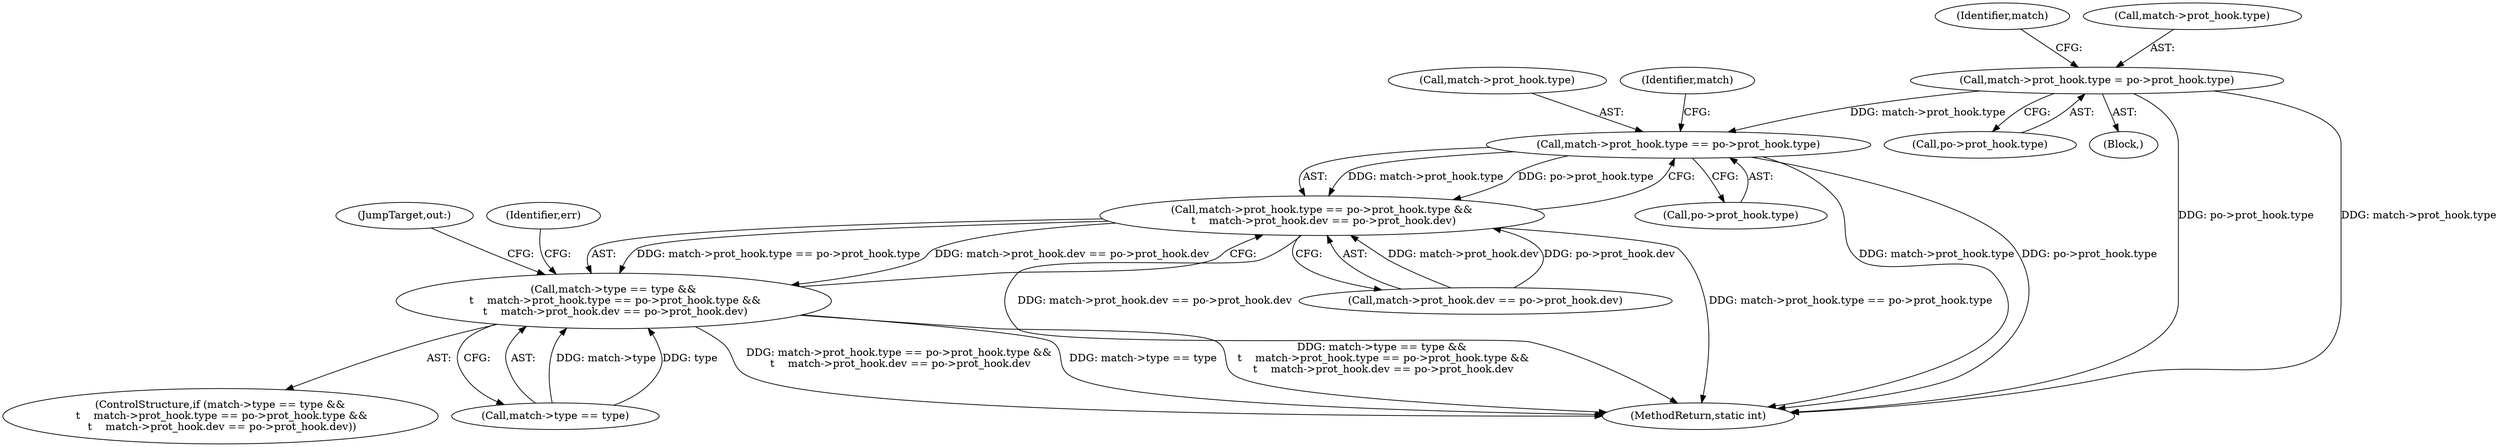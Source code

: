 digraph "0_linux_008ba2a13f2d04c947adc536d19debb8fe66f110@pointer" {
"1000351" [label="(Call,match->prot_hook.type = po->prot_hook.type)"];
"1000413" [label="(Call,match->prot_hook.type == po->prot_hook.type)"];
"1000412" [label="(Call,match->prot_hook.type == po->prot_hook.type &&\n \t    match->prot_hook.dev == po->prot_hook.dev)"];
"1000406" [label="(Call,match->type == type &&\n \t    match->prot_hook.type == po->prot_hook.type &&\n \t    match->prot_hook.dev == po->prot_hook.dev)"];
"1000424" [label="(Call,match->prot_hook.dev == po->prot_hook.dev)"];
"1000351" [label="(Call,match->prot_hook.type = po->prot_hook.type)"];
"1000357" [label="(Call,po->prot_hook.type)"];
"1000412" [label="(Call,match->prot_hook.type == po->prot_hook.type &&\n \t    match->prot_hook.dev == po->prot_hook.dev)"];
"1000419" [label="(Call,po->prot_hook.type)"];
"1000405" [label="(ControlStructure,if (match->type == type &&\n \t    match->prot_hook.type == po->prot_hook.type &&\n \t    match->prot_hook.dev == po->prot_hook.dev))"];
"1000414" [label="(Call,match->prot_hook.type)"];
"1000407" [label="(Call,match->type == type)"];
"1000365" [label="(Identifier,match)"];
"1000406" [label="(Call,match->type == type &&\n \t    match->prot_hook.type == po->prot_hook.type &&\n \t    match->prot_hook.dev == po->prot_hook.dev)"];
"1000477" [label="(JumpTarget,out:)"];
"1000427" [label="(Identifier,match)"];
"1000413" [label="(Call,match->prot_hook.type == po->prot_hook.type)"];
"1000295" [label="(Block,)"];
"1000495" [label="(MethodReturn,static int)"];
"1000352" [label="(Call,match->prot_hook.type)"];
"1000437" [label="(Identifier,err)"];
"1000351" -> "1000295"  [label="AST: "];
"1000351" -> "1000357"  [label="CFG: "];
"1000352" -> "1000351"  [label="AST: "];
"1000357" -> "1000351"  [label="AST: "];
"1000365" -> "1000351"  [label="CFG: "];
"1000351" -> "1000495"  [label="DDG: po->prot_hook.type"];
"1000351" -> "1000495"  [label="DDG: match->prot_hook.type"];
"1000351" -> "1000413"  [label="DDG: match->prot_hook.type"];
"1000413" -> "1000412"  [label="AST: "];
"1000413" -> "1000419"  [label="CFG: "];
"1000414" -> "1000413"  [label="AST: "];
"1000419" -> "1000413"  [label="AST: "];
"1000427" -> "1000413"  [label="CFG: "];
"1000412" -> "1000413"  [label="CFG: "];
"1000413" -> "1000495"  [label="DDG: match->prot_hook.type"];
"1000413" -> "1000495"  [label="DDG: po->prot_hook.type"];
"1000413" -> "1000412"  [label="DDG: match->prot_hook.type"];
"1000413" -> "1000412"  [label="DDG: po->prot_hook.type"];
"1000412" -> "1000406"  [label="AST: "];
"1000412" -> "1000424"  [label="CFG: "];
"1000424" -> "1000412"  [label="AST: "];
"1000406" -> "1000412"  [label="CFG: "];
"1000412" -> "1000495"  [label="DDG: match->prot_hook.dev == po->prot_hook.dev"];
"1000412" -> "1000495"  [label="DDG: match->prot_hook.type == po->prot_hook.type"];
"1000412" -> "1000406"  [label="DDG: match->prot_hook.type == po->prot_hook.type"];
"1000412" -> "1000406"  [label="DDG: match->prot_hook.dev == po->prot_hook.dev"];
"1000424" -> "1000412"  [label="DDG: match->prot_hook.dev"];
"1000424" -> "1000412"  [label="DDG: po->prot_hook.dev"];
"1000406" -> "1000405"  [label="AST: "];
"1000406" -> "1000407"  [label="CFG: "];
"1000407" -> "1000406"  [label="AST: "];
"1000437" -> "1000406"  [label="CFG: "];
"1000477" -> "1000406"  [label="CFG: "];
"1000406" -> "1000495"  [label="DDG: match->prot_hook.type == po->prot_hook.type &&\n \t    match->prot_hook.dev == po->prot_hook.dev"];
"1000406" -> "1000495"  [label="DDG: match->type == type"];
"1000406" -> "1000495"  [label="DDG: match->type == type &&\n \t    match->prot_hook.type == po->prot_hook.type &&\n \t    match->prot_hook.dev == po->prot_hook.dev"];
"1000407" -> "1000406"  [label="DDG: match->type"];
"1000407" -> "1000406"  [label="DDG: type"];
}
